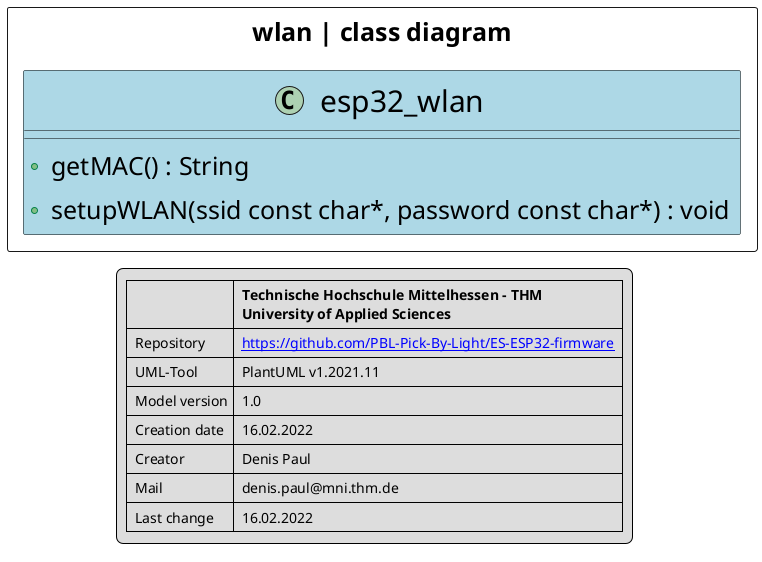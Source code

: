 @startuml
    skinparam linetype ortho
    skinparam defaultFontSize 25
    skinparam Nodesep 500
    skinparam ArrowThickness 3
    skinparam padding 5
    skinparam Nodesep 80

    skinparam class {
        FontSize 30
        BackgroundColor LightBlue
        BorderColor Black
        ArrowColor Black
    }
package "wlan | class diagram" <<Rectangle>> {
    class esp32_wlan {
        + getMAC() : String
        + setupWLAN(ssid const char*, password const char*) : void
    }
}

legend bottom
  | |= Technische Hochschule Mittelhessen – THM \n University of Applied Sciences |
  | Repository | [[https://github.com/PBL-Pick-By-Light/ES-ESP32-firmware]] |
  | UML-Tool| PlantUML v1.2021.11 |
  | Model version| 1.0 |
  | Creation date| 16.02.2022 |
  | Creator| Denis Paul |
  | Mail| denis.paul@mni.thm.de |
  | Last change| 16.02.2022 |
end legend
@enduml